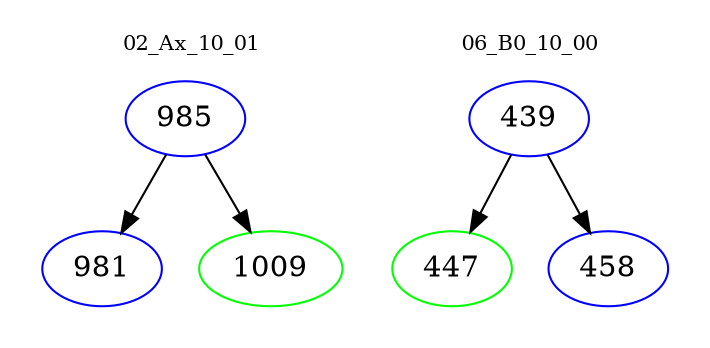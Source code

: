 digraph{
subgraph cluster_0 {
color = white
label = "02_Ax_10_01";
fontsize=10;
T0_985 [label="985", color="blue"]
T0_985 -> T0_981 [color="black"]
T0_981 [label="981", color="blue"]
T0_985 -> T0_1009 [color="black"]
T0_1009 [label="1009", color="green"]
}
subgraph cluster_1 {
color = white
label = "06_B0_10_00";
fontsize=10;
T1_439 [label="439", color="blue"]
T1_439 -> T1_447 [color="black"]
T1_447 [label="447", color="green"]
T1_439 -> T1_458 [color="black"]
T1_458 [label="458", color="blue"]
}
}
